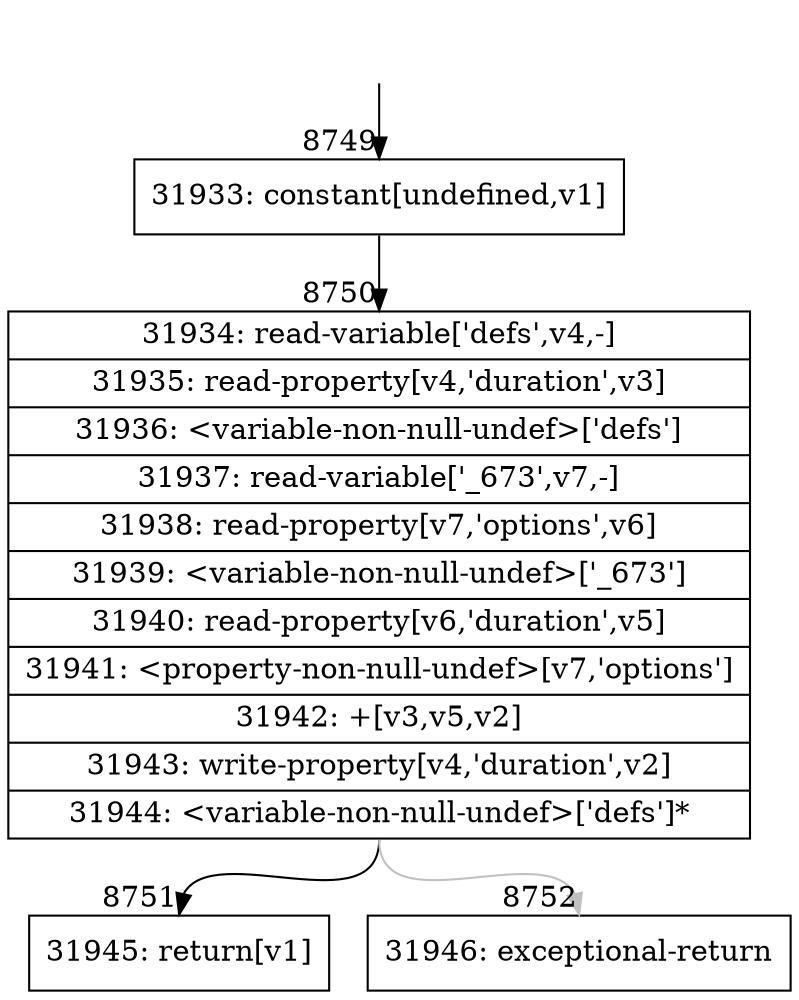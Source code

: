digraph {
rankdir="TD"
BB_entry600[shape=none,label=""];
BB_entry600 -> BB8749 [tailport=s, headport=n, headlabel="    8749"]
BB8749 [shape=record label="{31933: constant[undefined,v1]}" ] 
BB8749 -> BB8750 [tailport=s, headport=n, headlabel="      8750"]
BB8750 [shape=record label="{31934: read-variable['defs',v4,-]|31935: read-property[v4,'duration',v3]|31936: \<variable-non-null-undef\>['defs']|31937: read-variable['_673',v7,-]|31938: read-property[v7,'options',v6]|31939: \<variable-non-null-undef\>['_673']|31940: read-property[v6,'duration',v5]|31941: \<property-non-null-undef\>[v7,'options']|31942: +[v3,v5,v2]|31943: write-property[v4,'duration',v2]|31944: \<variable-non-null-undef\>['defs']*}" ] 
BB8750 -> BB8751 [tailport=s, headport=n, headlabel="      8751"]
BB8750 -> BB8752 [tailport=s, headport=n, color=gray, headlabel="      8752"]
BB8751 [shape=record label="{31945: return[v1]}" ] 
BB8752 [shape=record label="{31946: exceptional-return}" ] 
//#$~ 6270
}
